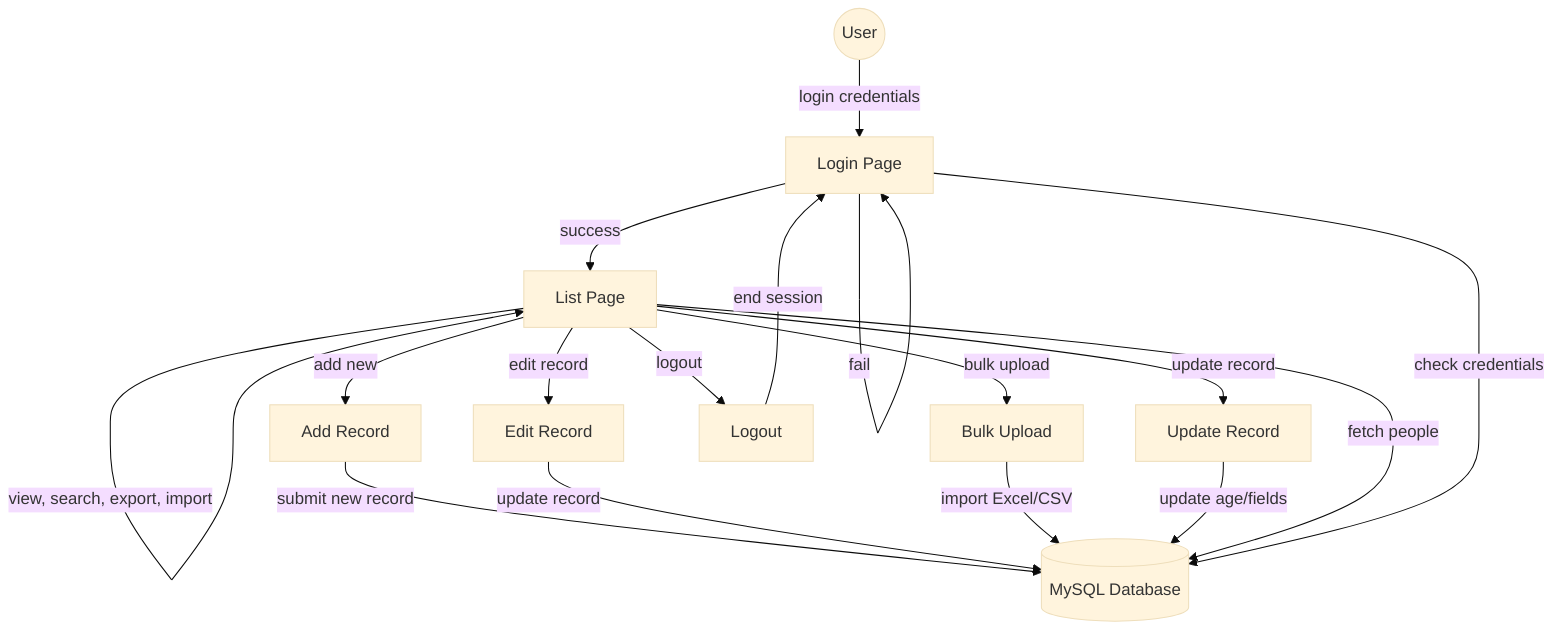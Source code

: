 %%{init: { 'theme': 'base', 'themeVariables': { 'actorTextColor': '#222', 'actorBorder': '#999', 'actorBkg': '#e0f7fa', 'actorLineColor': '#999', 'labelBoxBkgColor': '#fff', 'labelBoxBorderColor': '#999' } } }%%

flowchart TD
    User((User))
    Login[Login Page]
    List[List Page]
    Add[Add Record]
    Edit[Edit Record]
    BulkUpload[Bulk Upload]
    Update[Update Record]
    Logout[Logout]
    DB[(MySQL Database)]

    User -- login credentials --> Login
    Login -- success --> List
    Login -- fail --> Login
    List -- view, search, export, import --> List
    List -- add new --> Add
    List -- edit record --> Edit
    List -- bulk upload --> BulkUpload
    List -- update record --> Update
    List -- logout --> Logout
    Add -- submit new record --> DB
    Edit -- update record --> DB
    BulkUpload -- import Excel/CSV --> DB
    Update -- update age/fields --> DB
    List -- fetch people --> DB
    Login -- check credentials --> DB
    Logout -- end session --> Login
